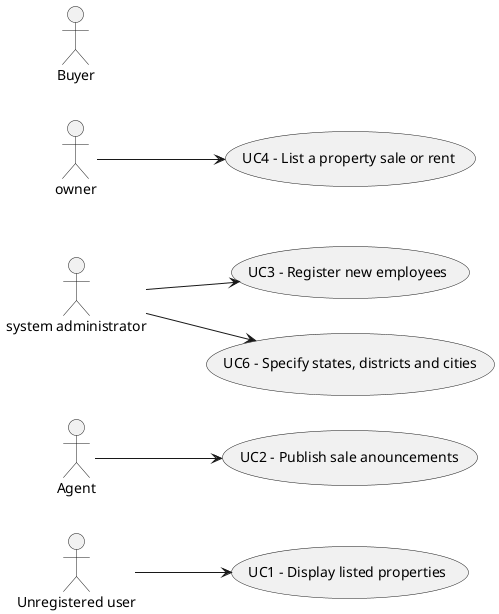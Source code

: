 @startuml
'skinparam monochrome true
skinparam packageStyle rectangle
'skinparam shadowing false

skinparam rectangle{
    BorderColor yellow
}

'title Use Case Diagram Example

left to right direction


    actor "Unregistered user" as client
    actor "Agent" as agente
    actor "system administrator" as administrator
    actor "owner" as owner
    actor "Buyer" as buyer






    usecase "UC1 - Display listed properties" as UC1
    usecase "UC2 - Publish sale anouncements" as UC2
    usecase "UC3 - Register new employees" as UC3
    usecase "UC4 - List a property sale or rent" as UC4
    usecase "UC6 - Specify states, districts and cities" as UC6
    client --> UC1
    agente --> UC2
    administrator --> UC3
    owner --> UC4
    administrator --> UC6




@enduml